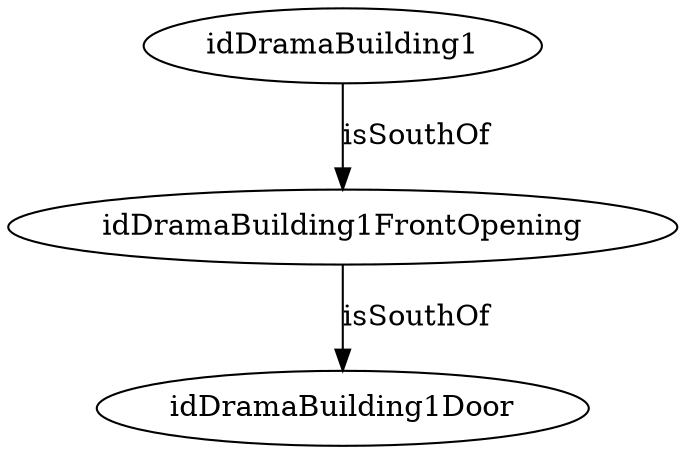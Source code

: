 strict digraph  {
idDramaBuilding1 [node_type=entity_node, root=root];
idDramaBuilding1FrontOpening;
idDramaBuilding1Door;
idDramaBuilding1 -> idDramaBuilding1FrontOpening  [edge_type=relationship, label=isSouthOf];
idDramaBuilding1FrontOpening -> idDramaBuilding1Door  [edge_type=relationship, label=isSouthOf];
}
